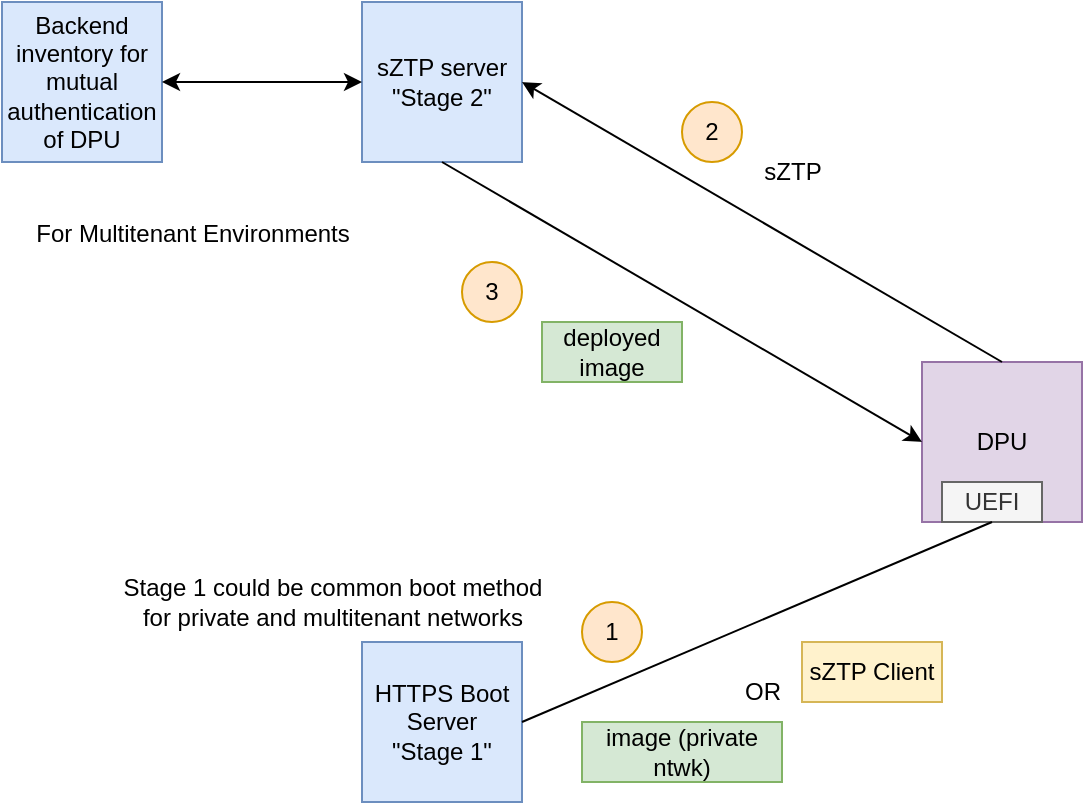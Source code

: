 <mxfile version="20.0.2" type="github">
  <diagram id="DXiuCIMCs9BVrC21vWj5" name="Page-1">
    <mxGraphModel dx="1113" dy="818" grid="1" gridSize="10" guides="1" tooltips="1" connect="1" arrows="1" fold="1" page="1" pageScale="1" pageWidth="850" pageHeight="1100" math="0" shadow="0">
      <root>
        <mxCell id="0" />
        <mxCell id="1" parent="0" />
        <mxCell id="qsS2TLAYe7ozgF_kLMn2-1" value="Backend inventory for mutual authentication of DPU" style="whiteSpace=wrap;html=1;aspect=fixed;fillColor=#dae8fc;strokeColor=#6c8ebf;" vertex="1" parent="1">
          <mxGeometry x="90" y="130" width="80" height="80" as="geometry" />
        </mxCell>
        <mxCell id="qsS2TLAYe7ozgF_kLMn2-2" value="sZTP server&lt;br&gt;&quot;Stage 2&quot;" style="whiteSpace=wrap;html=1;aspect=fixed;fillColor=#dae8fc;strokeColor=#6c8ebf;" vertex="1" parent="1">
          <mxGeometry x="270" y="130" width="80" height="80" as="geometry" />
        </mxCell>
        <mxCell id="qsS2TLAYe7ozgF_kLMn2-3" value="DPU" style="whiteSpace=wrap;html=1;aspect=fixed;fillColor=#e1d5e7;strokeColor=#9673a6;" vertex="1" parent="1">
          <mxGeometry x="550" y="310" width="80" height="80" as="geometry" />
        </mxCell>
        <mxCell id="qsS2TLAYe7ozgF_kLMn2-4" value="HTTPS Boot Server&lt;br&gt;&quot;Stage 1&quot;" style="whiteSpace=wrap;html=1;aspect=fixed;fillColor=#dae8fc;strokeColor=#6c8ebf;" vertex="1" parent="1">
          <mxGeometry x="270" y="450" width="80" height="80" as="geometry" />
        </mxCell>
        <mxCell id="qsS2TLAYe7ozgF_kLMn2-6" value="deployed image" style="rounded=0;whiteSpace=wrap;html=1;fillColor=#d5e8d4;strokeColor=#82b366;" vertex="1" parent="1">
          <mxGeometry x="360" y="290" width="70" height="30" as="geometry" />
        </mxCell>
        <mxCell id="qsS2TLAYe7ozgF_kLMn2-7" value="image (private ntwk)" style="rounded=0;whiteSpace=wrap;html=1;fillColor=#d5e8d4;strokeColor=#82b366;" vertex="1" parent="1">
          <mxGeometry x="380" y="490" width="100" height="30" as="geometry" />
        </mxCell>
        <mxCell id="qsS2TLAYe7ozgF_kLMn2-8" value="sZTP Client" style="rounded=0;whiteSpace=wrap;html=1;fillColor=#fff2cc;strokeColor=#d6b656;" vertex="1" parent="1">
          <mxGeometry x="490" y="450" width="70" height="30" as="geometry" />
        </mxCell>
        <mxCell id="qsS2TLAYe7ozgF_kLMn2-9" value="2" style="ellipse;whiteSpace=wrap;html=1;aspect=fixed;fillColor=#ffe6cc;strokeColor=#d79b00;" vertex="1" parent="1">
          <mxGeometry x="430" y="180" width="30" height="30" as="geometry" />
        </mxCell>
        <mxCell id="qsS2TLAYe7ozgF_kLMn2-10" value="" style="endArrow=classic;html=1;rounded=0;entryX=0.5;entryY=1;entryDx=0;entryDy=0;exitX=1;exitY=0.5;exitDx=0;exitDy=0;startArrow=none;" edge="1" parent="1" source="qsS2TLAYe7ozgF_kLMn2-5" target="qsS2TLAYe7ozgF_kLMn2-3">
          <mxGeometry width="50" height="50" relative="1" as="geometry">
            <mxPoint x="420" y="390" as="sourcePoint" />
            <mxPoint x="470" y="340" as="targetPoint" />
          </mxGeometry>
        </mxCell>
        <mxCell id="qsS2TLAYe7ozgF_kLMn2-11" value="1" style="ellipse;whiteSpace=wrap;html=1;aspect=fixed;fillColor=#ffe6cc;strokeColor=#d79b00;" vertex="1" parent="1">
          <mxGeometry x="380" y="430" width="30" height="30" as="geometry" />
        </mxCell>
        <mxCell id="qsS2TLAYe7ozgF_kLMn2-12" value="3" style="ellipse;whiteSpace=wrap;html=1;aspect=fixed;fillColor=#ffe6cc;strokeColor=#d79b00;" vertex="1" parent="1">
          <mxGeometry x="320" y="260" width="30" height="30" as="geometry" />
        </mxCell>
        <mxCell id="qsS2TLAYe7ozgF_kLMn2-13" value="" style="endArrow=classic;html=1;rounded=0;entryX=1;entryY=0.5;entryDx=0;entryDy=0;exitX=0.5;exitY=0;exitDx=0;exitDy=0;" edge="1" parent="1" source="qsS2TLAYe7ozgF_kLMn2-3" target="qsS2TLAYe7ozgF_kLMn2-2">
          <mxGeometry width="50" height="50" relative="1" as="geometry">
            <mxPoint x="420" y="390" as="sourcePoint" />
            <mxPoint x="470" y="340" as="targetPoint" />
          </mxGeometry>
        </mxCell>
        <mxCell id="qsS2TLAYe7ozgF_kLMn2-14" value="" style="endArrow=classic;startArrow=classic;html=1;rounded=0;exitX=1;exitY=0.5;exitDx=0;exitDy=0;" edge="1" parent="1" source="qsS2TLAYe7ozgF_kLMn2-1">
          <mxGeometry width="50" height="50" relative="1" as="geometry">
            <mxPoint x="220" y="220" as="sourcePoint" />
            <mxPoint x="270" y="170" as="targetPoint" />
          </mxGeometry>
        </mxCell>
        <mxCell id="qsS2TLAYe7ozgF_kLMn2-16" value="" style="endArrow=classic;html=1;rounded=0;entryX=0;entryY=0.5;entryDx=0;entryDy=0;exitX=0.5;exitY=1;exitDx=0;exitDy=0;" edge="1" parent="1" source="qsS2TLAYe7ozgF_kLMn2-2" target="qsS2TLAYe7ozgF_kLMn2-3">
          <mxGeometry width="50" height="50" relative="1" as="geometry">
            <mxPoint x="420" y="390" as="sourcePoint" />
            <mxPoint x="470" y="340" as="targetPoint" />
          </mxGeometry>
        </mxCell>
        <mxCell id="qsS2TLAYe7ozgF_kLMn2-5" value="UEFI" style="rounded=0;whiteSpace=wrap;html=1;fillColor=#f5f5f5;fontColor=#333333;strokeColor=#666666;" vertex="1" parent="1">
          <mxGeometry x="560" y="370" width="50" height="20" as="geometry" />
        </mxCell>
        <mxCell id="qsS2TLAYe7ozgF_kLMn2-18" value="" style="endArrow=none;html=1;rounded=0;entryX=0.5;entryY=1;entryDx=0;entryDy=0;exitX=1;exitY=0.5;exitDx=0;exitDy=0;" edge="1" parent="1" source="qsS2TLAYe7ozgF_kLMn2-4" target="qsS2TLAYe7ozgF_kLMn2-5">
          <mxGeometry width="50" height="50" relative="1" as="geometry">
            <mxPoint x="350" y="490" as="sourcePoint" />
            <mxPoint x="590" y="390" as="targetPoint" />
          </mxGeometry>
        </mxCell>
        <mxCell id="qsS2TLAYe7ozgF_kLMn2-19" value="OR" style="text;html=1;align=center;verticalAlign=middle;resizable=0;points=[];autosize=1;strokeColor=none;fillColor=none;" vertex="1" parent="1">
          <mxGeometry x="450" y="460" width="40" height="30" as="geometry" />
        </mxCell>
        <mxCell id="qsS2TLAYe7ozgF_kLMn2-21" value="sZTP" style="text;html=1;align=center;verticalAlign=middle;resizable=0;points=[];autosize=1;strokeColor=none;fillColor=none;" vertex="1" parent="1">
          <mxGeometry x="460" y="200" width="50" height="30" as="geometry" />
        </mxCell>
        <mxCell id="qsS2TLAYe7ozgF_kLMn2-22" value="For Multitenant Environments" style="text;html=1;align=center;verticalAlign=middle;resizable=0;points=[];autosize=1;strokeColor=none;fillColor=none;" vertex="1" parent="1">
          <mxGeometry x="95" y="231" width="180" height="30" as="geometry" />
        </mxCell>
        <mxCell id="qsS2TLAYe7ozgF_kLMn2-23" value="Stage 1 could be common boot method &lt;br&gt;for private and multitenant networks" style="text;html=1;align=center;verticalAlign=middle;resizable=0;points=[];autosize=1;strokeColor=none;fillColor=none;" vertex="1" parent="1">
          <mxGeometry x="140" y="410" width="230" height="40" as="geometry" />
        </mxCell>
      </root>
    </mxGraphModel>
  </diagram>
</mxfile>
